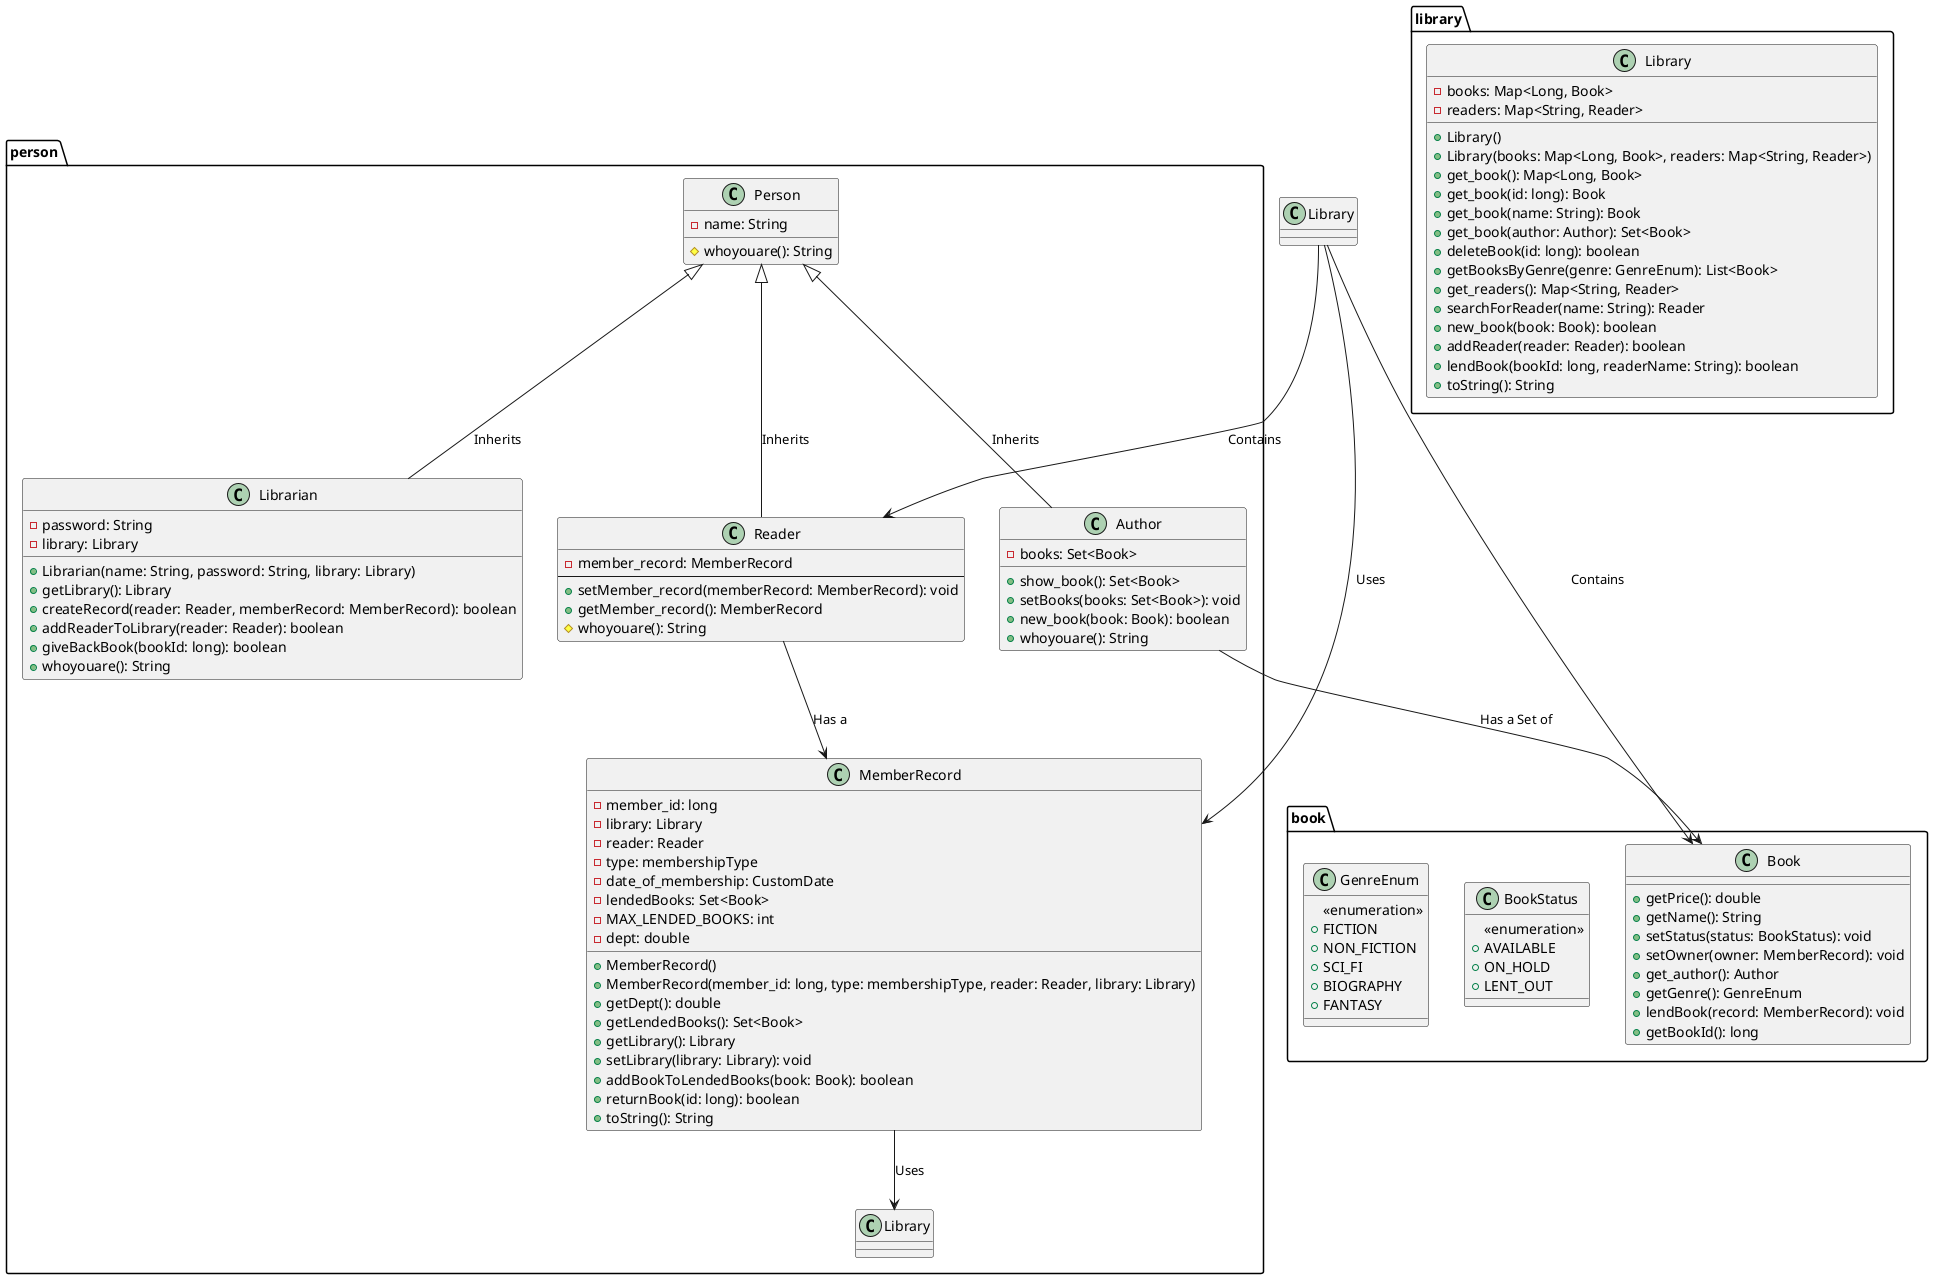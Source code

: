 @startuml
package person {

    class Person {
        - name: String
        # whoyouare(): String
    }

    class Reader {
        - member_record: MemberRecord
        ---
        + setMember_record(memberRecord: MemberRecord): void
        + getMember_record(): MemberRecord
        # whoyouare(): String
    }

    class Author {
        - books: Set<Book>
        + show_book(): Set<Book>
        + setBooks(books: Set<Book>): void
        + new_book(book: Book): boolean
        + whoyouare(): String
    }

    class Librarian {
        - password: String
        - library: Library
        + Librarian(name: String, password: String, library: Library)
        + getLibrary(): Library
        + createRecord(reader: Reader, memberRecord: MemberRecord): boolean
        + addReaderToLibrary(reader: Reader): boolean
        + giveBackBook(bookId: long): boolean
        + whoyouare(): String
    }

    class MemberRecord {
        - member_id: long
        - library: Library
        - reader: Reader
        - type: membershipType
        - date_of_membership: CustomDate
        - lendedBooks: Set<Book>
        - MAX_LENDED_BOOKS: int
        - dept: double
        + MemberRecord()
        + MemberRecord(member_id: long, type: membershipType, reader: Reader, library: Library)
        + getDept(): double
        + getLendedBooks(): Set<Book>
        + getLibrary(): Library
        + setLibrary(library: Library): void
        + addBookToLendedBooks(book: Book): boolean
        + returnBook(id: long): boolean
        + toString(): String
    }

    Person <|-- Author  : Inherits
    Person <|-- Reader  : Inherits
    Person <|-- Librarian  : Inherits
    Reader --> MemberRecord : Has a
    MemberRecord --> Library : Uses
}

package book {
    class Book {
        + getPrice(): double
        + getName(): String
        + setStatus(status: BookStatus): void
        + setOwner(owner: MemberRecord): void
        + get_author(): Author
        + getGenre(): GenreEnum
        + lendBook(record: MemberRecord): void
        + getBookId(): long
    }

    class BookStatus {
        <<enumeration>>
        + AVAILABLE
        + ON_HOLD
        + LENT_OUT
    }

    class GenreEnum {
        <<enumeration>>
        + FICTION
        + NON_FICTION
        + SCI_FI
        + BIOGRAPHY
        + FANTASY
    }
}

package library {
    class Library {
        - books: Map<Long, Book>
        - readers: Map<String, Reader>
        + Library()
        + Library(books: Map<Long, Book>, readers: Map<String, Reader>)
        + get_book(): Map<Long, Book>
        + get_book(id: long): Book
        + get_book(name: String): Book
        + get_book(author: Author): Set<Book>
        + deleteBook(id: long): boolean
        + getBooksByGenre(genre: GenreEnum): List<Book>
        + get_readers(): Map<String, Reader>
        + searchForReader(name: String): Reader
        + new_book(book: Book): boolean
        + addReader(reader: Reader): boolean
        + lendBook(bookId: long, readerName: String): boolean
        + toString(): String
    }
}

Author --> Book : Has a Set of
Library --> Book : Contains
Library --> Reader : Contains
Library --> MemberRecord : Uses
@enduml
